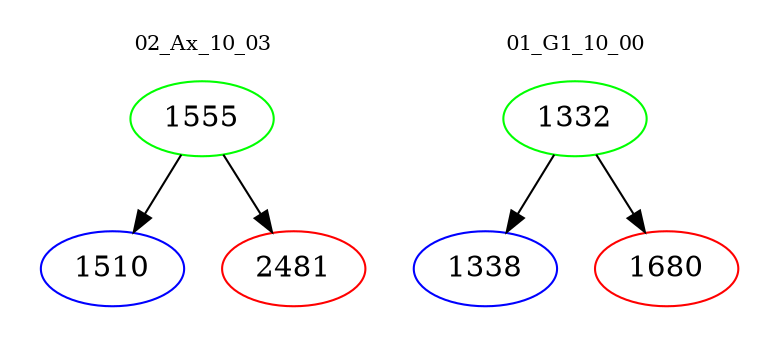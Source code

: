 digraph{
subgraph cluster_0 {
color = white
label = "02_Ax_10_03";
fontsize=10;
T0_1555 [label="1555", color="green"]
T0_1555 -> T0_1510 [color="black"]
T0_1510 [label="1510", color="blue"]
T0_1555 -> T0_2481 [color="black"]
T0_2481 [label="2481", color="red"]
}
subgraph cluster_1 {
color = white
label = "01_G1_10_00";
fontsize=10;
T1_1332 [label="1332", color="green"]
T1_1332 -> T1_1338 [color="black"]
T1_1338 [label="1338", color="blue"]
T1_1332 -> T1_1680 [color="black"]
T1_1680 [label="1680", color="red"]
}
}
